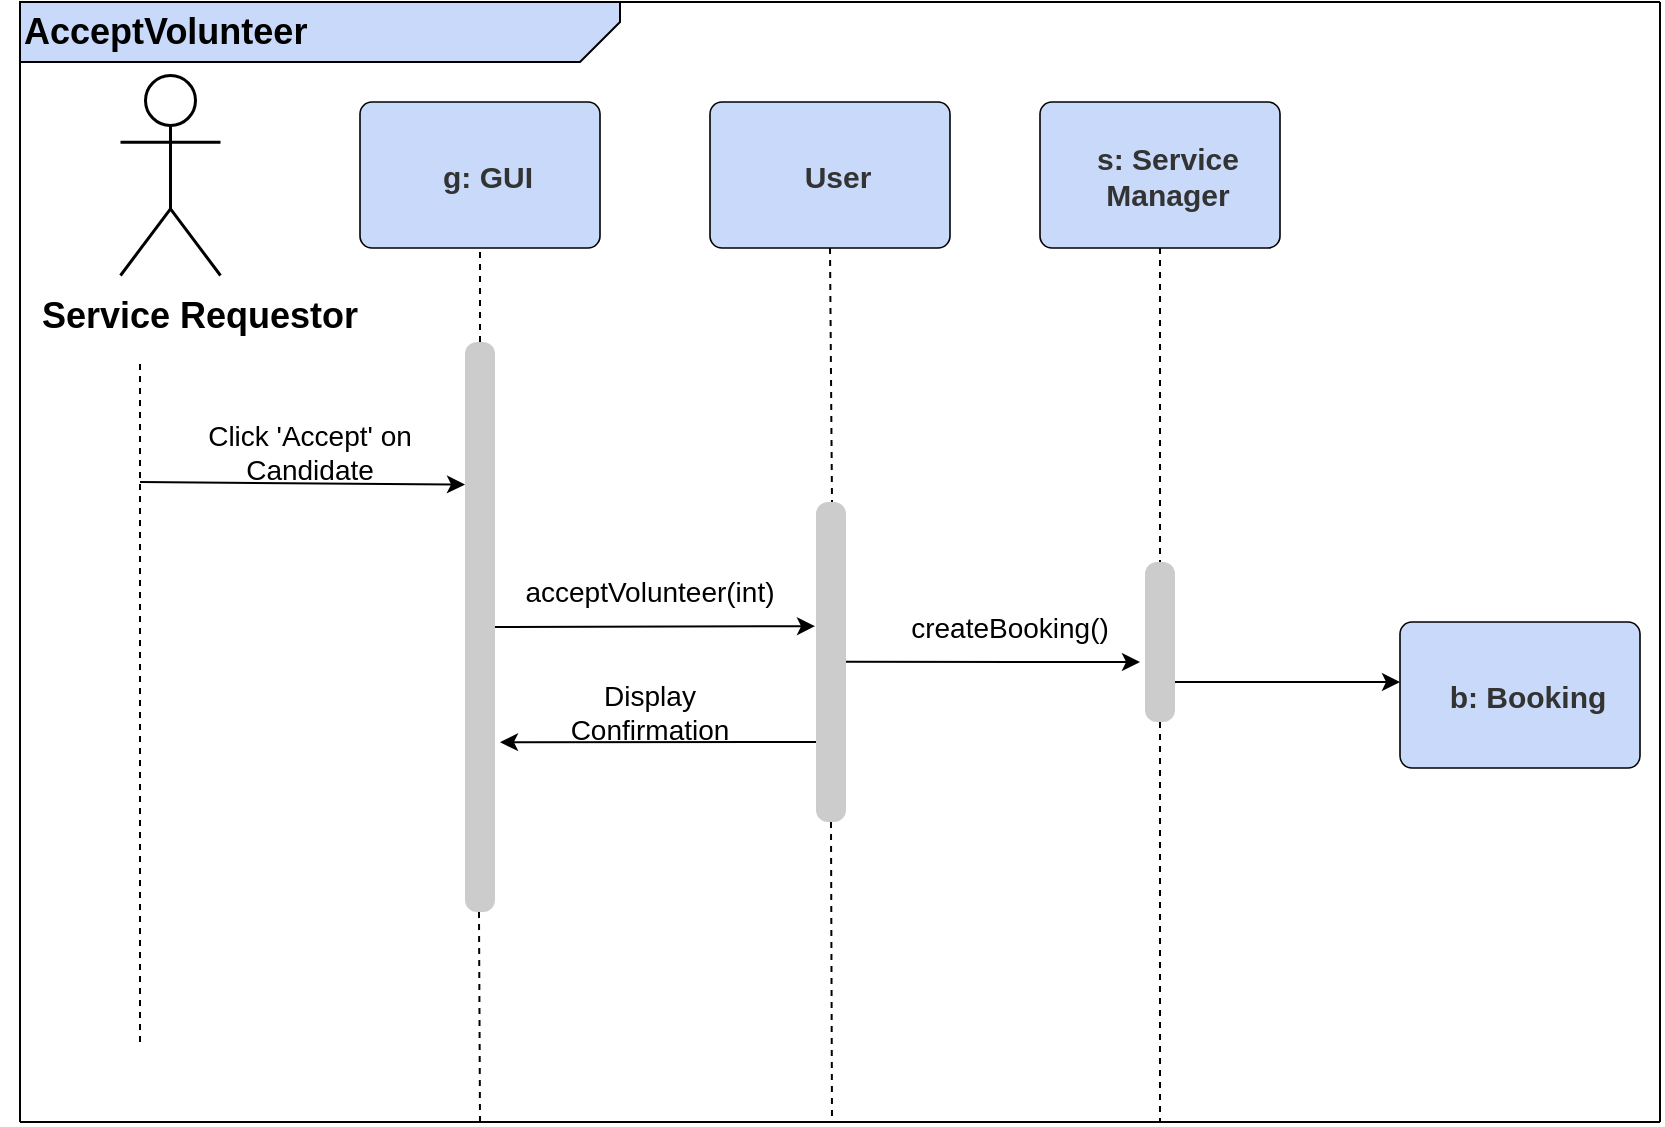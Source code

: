 <mxfile version="14.4.9" type="github">
  <diagram id="llwENjA93QxbZF6YLLVZ" name="Page-1">
    <mxGraphModel dx="1546" dy="736" grid="1" gridSize="10" guides="1" tooltips="1" connect="1" arrows="1" fold="1" page="1" pageScale="1" pageWidth="850" pageHeight="1100" math="0" shadow="0">
      <root>
        <mxCell id="0" />
        <mxCell id="1" parent="0" />
        <mxCell id="uYFd_QaFXTuMg8h9Bsqa-2" value="" style="endArrow=none;html=1;" parent="1" edge="1">
          <mxGeometry width="50" height="50" relative="1" as="geometry">
            <mxPoint x="20" y="640" as="sourcePoint" />
            <mxPoint x="20" y="80" as="targetPoint" />
          </mxGeometry>
        </mxCell>
        <mxCell id="uYFd_QaFXTuMg8h9Bsqa-3" value="&lt;font style=&quot;font-size: 18px&quot;&gt;&lt;b&gt;AcceptVolunteer&lt;/b&gt;&lt;/font&gt;" style="shape=card;whiteSpace=wrap;html=1;shadow=0;direction=north;size=20;flipH=1;fillColor=#C8D9F9;align=left;" parent="1" vertex="1">
          <mxGeometry x="20" y="80" width="300" height="30" as="geometry" />
        </mxCell>
        <UserObject label="" lucidchartObjectId="MQdmsXt1-PA9" id="uYFd_QaFXTuMg8h9Bsqa-4">
          <mxCell style="html=1;overflow=block;blockSpacing=1;whiteSpace=wrap;shape=umlActor;labelPosition=center;verticalLabelPosition=bottom;verticalAlign=top;whiteSpace=nowrap;whiteSpace=wrap;fontSize=13;spacingLeft=8.4;spacing=0;strokeOpacity=100;fillOpacity=0;rounded=1;absoluteArcSize=1;arcSize=12;fillColor=#000000;strokeWidth=1.5;" parent="1" vertex="1">
            <mxGeometry x="70" y="116.5" width="50" height="100" as="geometry" />
          </mxCell>
        </UserObject>
        <UserObject label="g: GUI" lucidchartObjectId="MQdmAqv0ttIW" id="uYFd_QaFXTuMg8h9Bsqa-8">
          <mxCell style="html=1;overflow=block;blockSpacing=1;whiteSpace=wrap;;whiteSpace=wrap;fontSize=15;fontColor=#333333;fontStyle=1;spacingLeft=8.4;spacing=3.8;strokeOpacity=100;fillOpacity=100;rounded=1;absoluteArcSize=1;arcSize=12;fillColor=#c8d9f9;strokeWidth=0.8;" parent="1" vertex="1">
            <mxGeometry x="190" y="130" width="120" height="73" as="geometry" />
          </mxCell>
        </UserObject>
        <mxCell id="uYFd_QaFXTuMg8h9Bsqa-10" value="" style="endArrow=none;dashed=1;html=1;entryX=0.5;entryY=1;entryDx=0;entryDy=0;exitX=0.5;exitY=0;exitDx=0;exitDy=0;" parent="1" source="uYFd_QaFXTuMg8h9Bsqa-37" target="uYFd_QaFXTuMg8h9Bsqa-8" edge="1">
          <mxGeometry width="50" height="50" relative="1" as="geometry">
            <mxPoint x="250" y="240" as="sourcePoint" />
            <mxPoint x="300" y="190" as="targetPoint" />
          </mxGeometry>
        </mxCell>
        <mxCell id="uYFd_QaFXTuMg8h9Bsqa-12" value="" style="endArrow=none;dashed=1;html=1;" parent="1" edge="1">
          <mxGeometry width="50" height="50" relative="1" as="geometry">
            <mxPoint x="80" y="600" as="sourcePoint" />
            <mxPoint x="80" y="260" as="targetPoint" />
          </mxGeometry>
        </mxCell>
        <mxCell id="uYFd_QaFXTuMg8h9Bsqa-32" value="&lt;font style=&quot;font-size: 18px&quot;&gt;&lt;b&gt;Service Requestor&lt;/b&gt;&lt;/font&gt;" style="text;html=1;strokeColor=none;fillColor=none;align=center;verticalAlign=middle;whiteSpace=wrap;rounded=0;shadow=0;" parent="1" vertex="1">
          <mxGeometry x="10" y="216.5" width="200" height="40" as="geometry" />
        </mxCell>
        <mxCell id="uYFd_QaFXTuMg8h9Bsqa-33" value="" style="endArrow=none;html=1;" parent="1" edge="1">
          <mxGeometry width="50" height="50" relative="1" as="geometry">
            <mxPoint x="20" y="640" as="sourcePoint" />
            <mxPoint x="840" y="640" as="targetPoint" />
          </mxGeometry>
        </mxCell>
        <mxCell id="uYFd_QaFXTuMg8h9Bsqa-34" value="" style="endArrow=none;html=1;" parent="1" edge="1">
          <mxGeometry width="50" height="50" relative="1" as="geometry">
            <mxPoint x="840" y="640" as="sourcePoint" />
            <mxPoint x="840" y="80" as="targetPoint" />
          </mxGeometry>
        </mxCell>
        <mxCell id="uYFd_QaFXTuMg8h9Bsqa-35" value="" style="endArrow=none;html=1;entryX=1;entryY=0;entryDx=0;entryDy=0;entryPerimeter=0;" parent="1" target="uYFd_QaFXTuMg8h9Bsqa-3" edge="1">
          <mxGeometry width="50" height="50" relative="1" as="geometry">
            <mxPoint x="840" y="80" as="sourcePoint" />
            <mxPoint x="900" y="410" as="targetPoint" />
          </mxGeometry>
        </mxCell>
        <UserObject label="" lucidchartObjectId="MQdme0VbJFhK" id="uYFd_QaFXTuMg8h9Bsqa-37">
          <mxCell style="html=1;overflow=block;blockSpacing=1;whiteSpace=wrap;;whiteSpace=wrap;fontSize=13;spacingLeft=8.4;spacing=3.8;strokeOpacity=0;fillOpacity=100;rounded=1;absoluteArcSize=1;arcSize=12;fillColor=#cccccc;strokeWidth=0.8;" parent="1" vertex="1">
            <mxGeometry x="242.5" y="250" width="15" height="285" as="geometry" />
          </mxCell>
        </UserObject>
        <mxCell id="uYFd_QaFXTuMg8h9Bsqa-38" value="" style="endArrow=none;dashed=1;html=1;entryX=0.5;entryY=1;entryDx=0;entryDy=0;" parent="1" edge="1">
          <mxGeometry width="50" height="50" relative="1" as="geometry">
            <mxPoint x="250" y="640" as="sourcePoint" />
            <mxPoint x="249.5" y="535" as="targetPoint" />
          </mxGeometry>
        </mxCell>
        <mxCell id="uYFd_QaFXTuMg8h9Bsqa-39" value="" style="endArrow=classic;html=1;entryX=0;entryY=0.25;entryDx=0;entryDy=0;" parent="1" target="uYFd_QaFXTuMg8h9Bsqa-37" edge="1">
          <mxGeometry width="50" height="50" relative="1" as="geometry">
            <mxPoint x="80" y="320" as="sourcePoint" />
            <mxPoint x="840" y="440" as="targetPoint" />
          </mxGeometry>
        </mxCell>
        <mxCell id="uYFd_QaFXTuMg8h9Bsqa-40" value="&lt;font style=&quot;font-size: 14px&quot;&gt;Click &#39;Accept&#39; on Candidate&lt;/font&gt;" style="text;html=1;strokeColor=none;fillColor=none;align=center;verticalAlign=middle;whiteSpace=wrap;rounded=0;" parent="1" vertex="1">
          <mxGeometry x="100" y="290" width="130" height="30" as="geometry" />
        </mxCell>
        <UserObject label="User" lucidchartObjectId="MQdmAqv0ttIW" id="uYFd_QaFXTuMg8h9Bsqa-41">
          <mxCell style="html=1;overflow=block;blockSpacing=1;whiteSpace=wrap;;whiteSpace=wrap;fontSize=15;fontColor=#333333;fontStyle=1;spacingLeft=8.4;spacing=3.8;strokeOpacity=100;fillOpacity=100;rounded=1;absoluteArcSize=1;arcSize=12;fillColor=#c8d9f9;strokeWidth=0.8;" parent="1" vertex="1">
            <mxGeometry x="365" y="130" width="120" height="73" as="geometry" />
          </mxCell>
        </UserObject>
        <UserObject label="s: Service Manager" lucidchartObjectId="MQdmAqv0ttIW" id="uYFd_QaFXTuMg8h9Bsqa-42">
          <mxCell style="html=1;overflow=block;blockSpacing=1;whiteSpace=wrap;;whiteSpace=wrap;fontSize=15;fontColor=#333333;fontStyle=1;spacingLeft=8.4;spacing=3.8;strokeOpacity=100;fillOpacity=100;rounded=1;absoluteArcSize=1;arcSize=12;fillColor=#c8d9f9;strokeWidth=0.8;" parent="1" vertex="1">
            <mxGeometry x="530" y="130" width="120" height="73" as="geometry" />
          </mxCell>
        </UserObject>
        <UserObject label="b: Booking" lucidchartObjectId="MQdmAqv0ttIW" id="uYFd_QaFXTuMg8h9Bsqa-43">
          <mxCell style="html=1;overflow=block;blockSpacing=1;whiteSpace=wrap;;whiteSpace=wrap;fontSize=15;fontColor=#333333;fontStyle=1;spacingLeft=8.4;spacing=3.8;strokeOpacity=100;fillOpacity=100;rounded=1;absoluteArcSize=1;arcSize=12;fillColor=#c8d9f9;strokeWidth=0.8;" parent="1" vertex="1">
            <mxGeometry x="710" y="390" width="120" height="73" as="geometry" />
          </mxCell>
        </UserObject>
        <UserObject label="" lucidchartObjectId="MQdmyBwsHD2w" id="uYFd_QaFXTuMg8h9Bsqa-45">
          <mxCell style="html=1;overflow=block;blockSpacing=1;whiteSpace=wrap;;whiteSpace=wrap;fontSize=13;spacingLeft=8.4;spacing=3.8;strokeOpacity=0;fillOpacity=100;rounded=1;absoluteArcSize=1;arcSize=12;fillColor=#cccccc;strokeWidth=0.8;" parent="1" vertex="1">
            <mxGeometry x="418" y="330" width="15" height="160" as="geometry" />
          </mxCell>
        </UserObject>
        <UserObject label="" lucidchartObjectId="MQdmyBwsHD2w" id="uYFd_QaFXTuMg8h9Bsqa-46">
          <mxCell style="html=1;overflow=block;blockSpacing=1;whiteSpace=wrap;;whiteSpace=wrap;fontSize=13;spacingLeft=8.4;spacing=3.8;strokeOpacity=0;fillOpacity=100;rounded=1;absoluteArcSize=1;arcSize=12;fillColor=#cccccc;strokeWidth=0.8;" parent="1" vertex="1">
            <mxGeometry x="582.5" y="360" width="15" height="80" as="geometry" />
          </mxCell>
        </UserObject>
        <mxCell id="uYFd_QaFXTuMg8h9Bsqa-47" value="" style="endArrow=classic;html=1;exitX=1;exitY=0.5;exitDx=0;exitDy=0;entryX=-0.033;entryY=0.388;entryDx=0;entryDy=0;entryPerimeter=0;" parent="1" source="uYFd_QaFXTuMg8h9Bsqa-37" target="uYFd_QaFXTuMg8h9Bsqa-45" edge="1">
          <mxGeometry width="50" height="50" relative="1" as="geometry">
            <mxPoint x="790" y="470" as="sourcePoint" />
            <mxPoint x="840" y="420" as="targetPoint" />
          </mxGeometry>
        </mxCell>
        <mxCell id="uYFd_QaFXTuMg8h9Bsqa-48" value="" style="endArrow=classic;html=1;exitX=1;exitY=0.5;exitDx=0;exitDy=0;" parent="1" edge="1">
          <mxGeometry width="50" height="50" relative="1" as="geometry">
            <mxPoint x="433" y="409.92" as="sourcePoint" />
            <mxPoint x="580" y="410" as="targetPoint" />
          </mxGeometry>
        </mxCell>
        <mxCell id="uYFd_QaFXTuMg8h9Bsqa-49" value="" style="endArrow=classic;html=1;exitX=1;exitY=0.75;exitDx=0;exitDy=0;" parent="1" source="uYFd_QaFXTuMg8h9Bsqa-46" edge="1">
          <mxGeometry width="50" height="50" relative="1" as="geometry">
            <mxPoint x="790" y="470" as="sourcePoint" />
            <mxPoint x="710" y="420" as="targetPoint" />
          </mxGeometry>
        </mxCell>
        <mxCell id="uYFd_QaFXTuMg8h9Bsqa-50" value="&lt;span style=&quot;font-size: 14px&quot;&gt;acceptVolunteer(int)&lt;/span&gt;" style="text;html=1;strokeColor=none;fillColor=none;align=center;verticalAlign=middle;whiteSpace=wrap;rounded=0;" parent="1" vertex="1">
          <mxGeometry x="270" y="360" width="130" height="30" as="geometry" />
        </mxCell>
        <mxCell id="uYFd_QaFXTuMg8h9Bsqa-51" value="&lt;font style=&quot;font-size: 14px&quot;&gt;createBooking()&lt;/font&gt;" style="text;html=1;strokeColor=none;fillColor=none;align=center;verticalAlign=middle;whiteSpace=wrap;rounded=0;" parent="1" vertex="1">
          <mxGeometry x="450" y="377.5" width="130" height="30" as="geometry" />
        </mxCell>
        <mxCell id="uYFd_QaFXTuMg8h9Bsqa-52" value="" style="endArrow=classic;html=1;exitX=0;exitY=0.75;exitDx=0;exitDy=0;entryX=1.167;entryY=0.702;entryDx=0;entryDy=0;entryPerimeter=0;" parent="1" source="uYFd_QaFXTuMg8h9Bsqa-45" target="uYFd_QaFXTuMg8h9Bsqa-37" edge="1">
          <mxGeometry width="50" height="50" relative="1" as="geometry">
            <mxPoint x="790" y="480" as="sourcePoint" />
            <mxPoint x="840" y="430" as="targetPoint" />
          </mxGeometry>
        </mxCell>
        <mxCell id="uYFd_QaFXTuMg8h9Bsqa-53" value="&lt;span style=&quot;font-size: 14px&quot;&gt;Display Confirmation&lt;/span&gt;" style="text;html=1;strokeColor=none;fillColor=none;align=center;verticalAlign=middle;whiteSpace=wrap;rounded=0;" parent="1" vertex="1">
          <mxGeometry x="270" y="420" width="130" height="30" as="geometry" />
        </mxCell>
        <mxCell id="uYFd_QaFXTuMg8h9Bsqa-54" value="" style="endArrow=none;dashed=1;html=1;exitX=0.5;exitY=1;exitDx=0;exitDy=0;" parent="1" source="uYFd_QaFXTuMg8h9Bsqa-45" edge="1">
          <mxGeometry width="50" height="50" relative="1" as="geometry">
            <mxPoint x="790" y="480" as="sourcePoint" />
            <mxPoint x="426" y="640" as="targetPoint" />
          </mxGeometry>
        </mxCell>
        <mxCell id="uYFd_QaFXTuMg8h9Bsqa-55" value="" style="endArrow=none;dashed=1;html=1;exitX=0.5;exitY=1;exitDx=0;exitDy=0;" parent="1" edge="1">
          <mxGeometry width="50" height="50" relative="1" as="geometry">
            <mxPoint x="425" y="203" as="sourcePoint" />
            <mxPoint x="426" y="330" as="targetPoint" />
          </mxGeometry>
        </mxCell>
        <mxCell id="uYFd_QaFXTuMg8h9Bsqa-58" value="" style="endArrow=none;dashed=1;html=1;exitX=0.5;exitY=1;exitDx=0;exitDy=0;" parent="1" source="uYFd_QaFXTuMg8h9Bsqa-46" edge="1">
          <mxGeometry width="50" height="50" relative="1" as="geometry">
            <mxPoint x="790" y="480" as="sourcePoint" />
            <mxPoint x="590" y="640" as="targetPoint" />
          </mxGeometry>
        </mxCell>
        <mxCell id="uYFd_QaFXTuMg8h9Bsqa-59" value="" style="endArrow=none;dashed=1;html=1;exitX=0.5;exitY=1;exitDx=0;exitDy=0;entryX=0.5;entryY=0;entryDx=0;entryDy=0;" parent="1" source="uYFd_QaFXTuMg8h9Bsqa-42" target="uYFd_QaFXTuMg8h9Bsqa-46" edge="1">
          <mxGeometry width="50" height="50" relative="1" as="geometry">
            <mxPoint x="790" y="480" as="sourcePoint" />
            <mxPoint x="840" y="430" as="targetPoint" />
          </mxGeometry>
        </mxCell>
      </root>
    </mxGraphModel>
  </diagram>
</mxfile>
